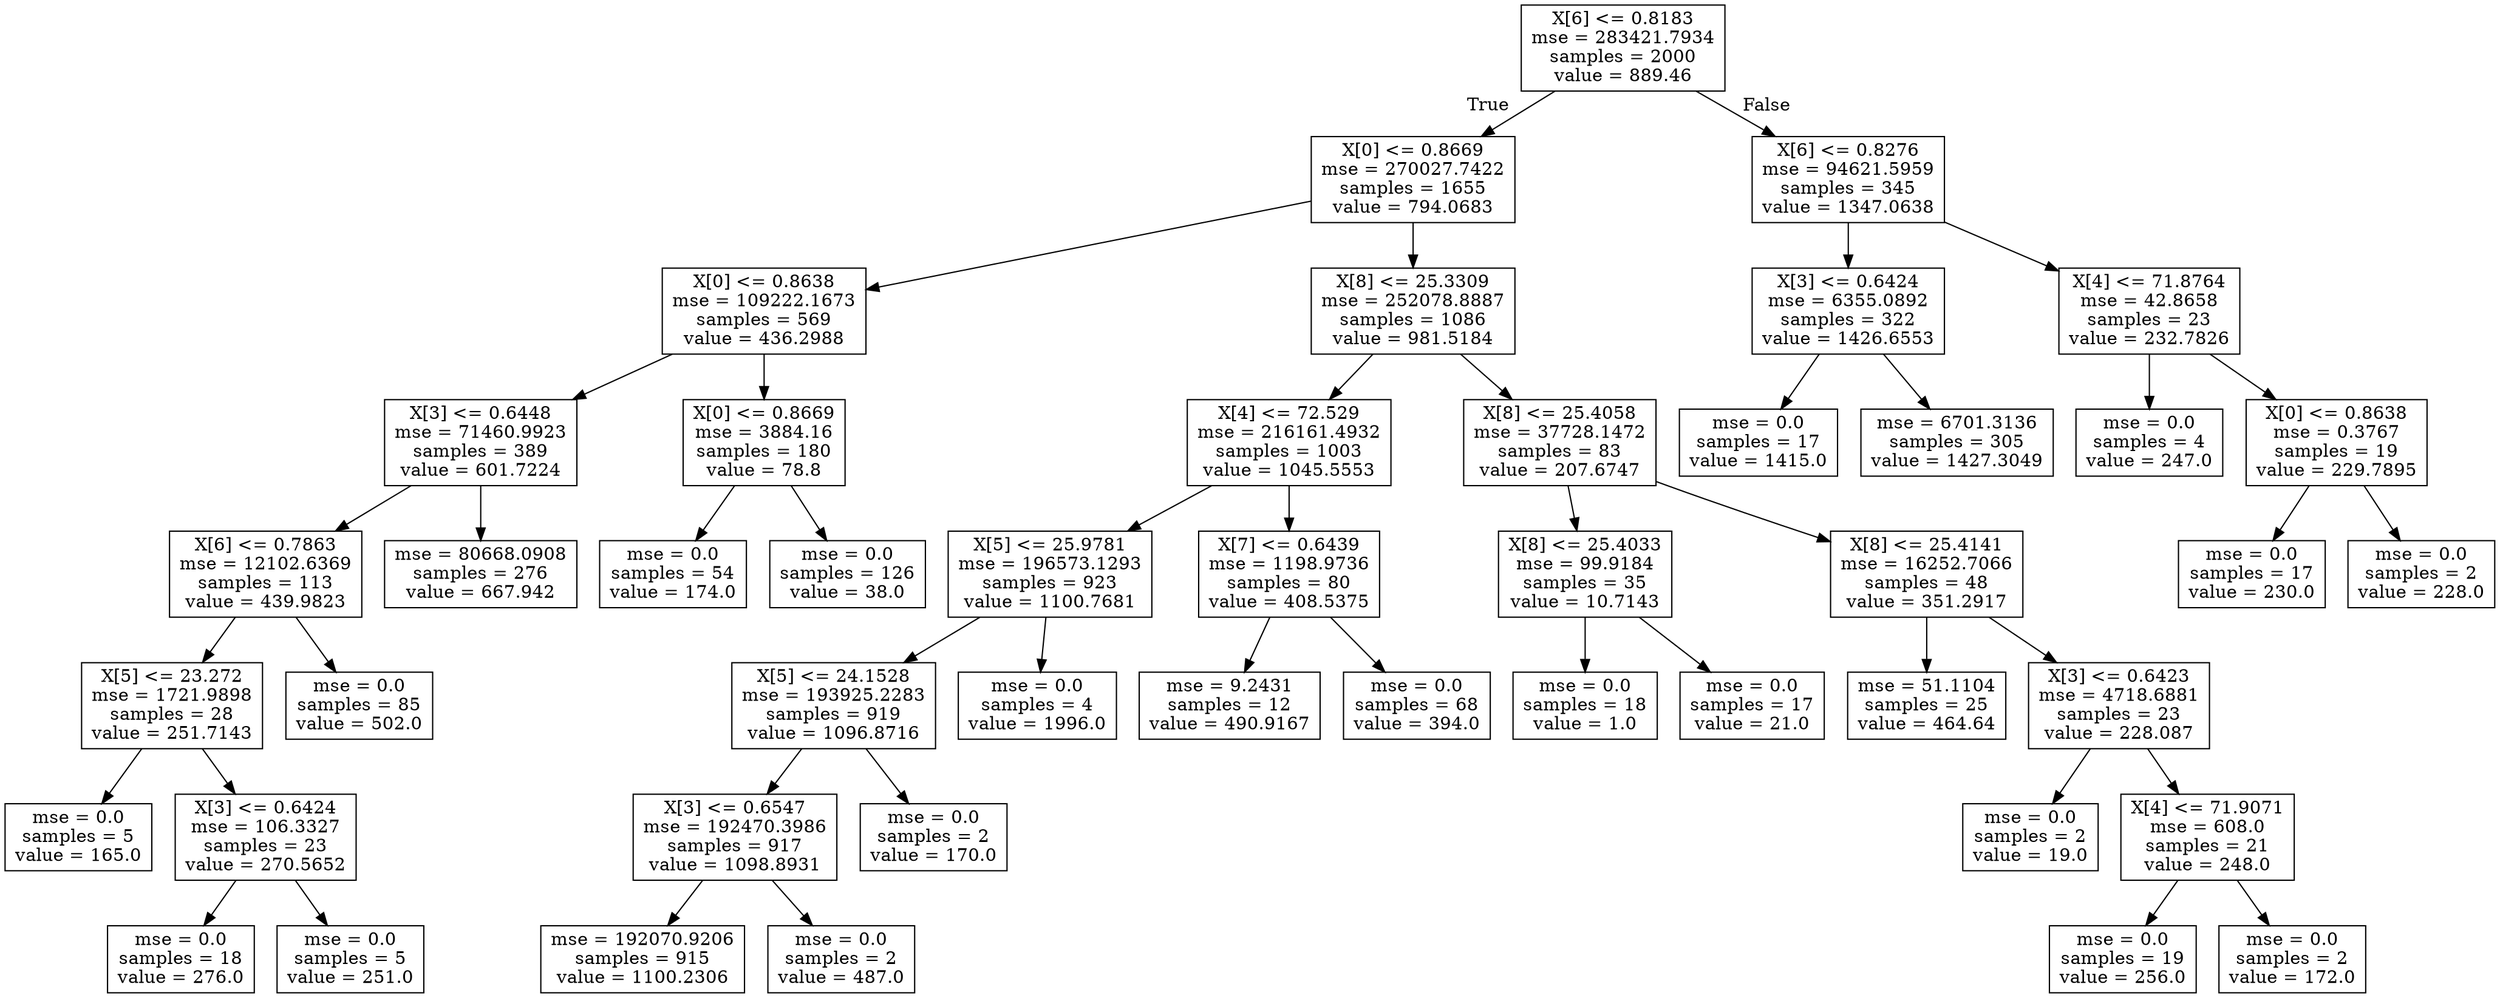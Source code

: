 digraph Tree {
node [shape=box] ;
0 [label="X[6] <= 0.8183\nmse = 283421.7934\nsamples = 2000\nvalue = 889.46"] ;
1 [label="X[0] <= 0.8669\nmse = 270027.7422\nsamples = 1655\nvalue = 794.0683"] ;
0 -> 1 [labeldistance=2.5, labelangle=45, headlabel="True"] ;
2 [label="X[0] <= 0.8638\nmse = 109222.1673\nsamples = 569\nvalue = 436.2988"] ;
1 -> 2 ;
3 [label="X[3] <= 0.6448\nmse = 71460.9923\nsamples = 389\nvalue = 601.7224"] ;
2 -> 3 ;
4 [label="X[6] <= 0.7863\nmse = 12102.6369\nsamples = 113\nvalue = 439.9823"] ;
3 -> 4 ;
5 [label="X[5] <= 23.272\nmse = 1721.9898\nsamples = 28\nvalue = 251.7143"] ;
4 -> 5 ;
6 [label="mse = 0.0\nsamples = 5\nvalue = 165.0"] ;
5 -> 6 ;
7 [label="X[3] <= 0.6424\nmse = 106.3327\nsamples = 23\nvalue = 270.5652"] ;
5 -> 7 ;
8 [label="mse = 0.0\nsamples = 18\nvalue = 276.0"] ;
7 -> 8 ;
9 [label="mse = 0.0\nsamples = 5\nvalue = 251.0"] ;
7 -> 9 ;
10 [label="mse = 0.0\nsamples = 85\nvalue = 502.0"] ;
4 -> 10 ;
11 [label="mse = 80668.0908\nsamples = 276\nvalue = 667.942"] ;
3 -> 11 ;
12 [label="X[0] <= 0.8669\nmse = 3884.16\nsamples = 180\nvalue = 78.8"] ;
2 -> 12 ;
13 [label="mse = 0.0\nsamples = 54\nvalue = 174.0"] ;
12 -> 13 ;
14 [label="mse = 0.0\nsamples = 126\nvalue = 38.0"] ;
12 -> 14 ;
15 [label="X[8] <= 25.3309\nmse = 252078.8887\nsamples = 1086\nvalue = 981.5184"] ;
1 -> 15 ;
16 [label="X[4] <= 72.529\nmse = 216161.4932\nsamples = 1003\nvalue = 1045.5553"] ;
15 -> 16 ;
17 [label="X[5] <= 25.9781\nmse = 196573.1293\nsamples = 923\nvalue = 1100.7681"] ;
16 -> 17 ;
18 [label="X[5] <= 24.1528\nmse = 193925.2283\nsamples = 919\nvalue = 1096.8716"] ;
17 -> 18 ;
19 [label="X[3] <= 0.6547\nmse = 192470.3986\nsamples = 917\nvalue = 1098.8931"] ;
18 -> 19 ;
20 [label="mse = 192070.9206\nsamples = 915\nvalue = 1100.2306"] ;
19 -> 20 ;
21 [label="mse = 0.0\nsamples = 2\nvalue = 487.0"] ;
19 -> 21 ;
22 [label="mse = 0.0\nsamples = 2\nvalue = 170.0"] ;
18 -> 22 ;
23 [label="mse = 0.0\nsamples = 4\nvalue = 1996.0"] ;
17 -> 23 ;
24 [label="X[7] <= 0.6439\nmse = 1198.9736\nsamples = 80\nvalue = 408.5375"] ;
16 -> 24 ;
25 [label="mse = 9.2431\nsamples = 12\nvalue = 490.9167"] ;
24 -> 25 ;
26 [label="mse = 0.0\nsamples = 68\nvalue = 394.0"] ;
24 -> 26 ;
27 [label="X[8] <= 25.4058\nmse = 37728.1472\nsamples = 83\nvalue = 207.6747"] ;
15 -> 27 ;
28 [label="X[8] <= 25.4033\nmse = 99.9184\nsamples = 35\nvalue = 10.7143"] ;
27 -> 28 ;
29 [label="mse = 0.0\nsamples = 18\nvalue = 1.0"] ;
28 -> 29 ;
30 [label="mse = 0.0\nsamples = 17\nvalue = 21.0"] ;
28 -> 30 ;
31 [label="X[8] <= 25.4141\nmse = 16252.7066\nsamples = 48\nvalue = 351.2917"] ;
27 -> 31 ;
32 [label="mse = 51.1104\nsamples = 25\nvalue = 464.64"] ;
31 -> 32 ;
33 [label="X[3] <= 0.6423\nmse = 4718.6881\nsamples = 23\nvalue = 228.087"] ;
31 -> 33 ;
34 [label="mse = 0.0\nsamples = 2\nvalue = 19.0"] ;
33 -> 34 ;
35 [label="X[4] <= 71.9071\nmse = 608.0\nsamples = 21\nvalue = 248.0"] ;
33 -> 35 ;
36 [label="mse = 0.0\nsamples = 19\nvalue = 256.0"] ;
35 -> 36 ;
37 [label="mse = 0.0\nsamples = 2\nvalue = 172.0"] ;
35 -> 37 ;
38 [label="X[6] <= 0.8276\nmse = 94621.5959\nsamples = 345\nvalue = 1347.0638"] ;
0 -> 38 [labeldistance=2.5, labelangle=-45, headlabel="False"] ;
39 [label="X[3] <= 0.6424\nmse = 6355.0892\nsamples = 322\nvalue = 1426.6553"] ;
38 -> 39 ;
40 [label="mse = 0.0\nsamples = 17\nvalue = 1415.0"] ;
39 -> 40 ;
41 [label="mse = 6701.3136\nsamples = 305\nvalue = 1427.3049"] ;
39 -> 41 ;
42 [label="X[4] <= 71.8764\nmse = 42.8658\nsamples = 23\nvalue = 232.7826"] ;
38 -> 42 ;
43 [label="mse = 0.0\nsamples = 4\nvalue = 247.0"] ;
42 -> 43 ;
44 [label="X[0] <= 0.8638\nmse = 0.3767\nsamples = 19\nvalue = 229.7895"] ;
42 -> 44 ;
45 [label="mse = 0.0\nsamples = 17\nvalue = 230.0"] ;
44 -> 45 ;
46 [label="mse = 0.0\nsamples = 2\nvalue = 228.0"] ;
44 -> 46 ;
}
